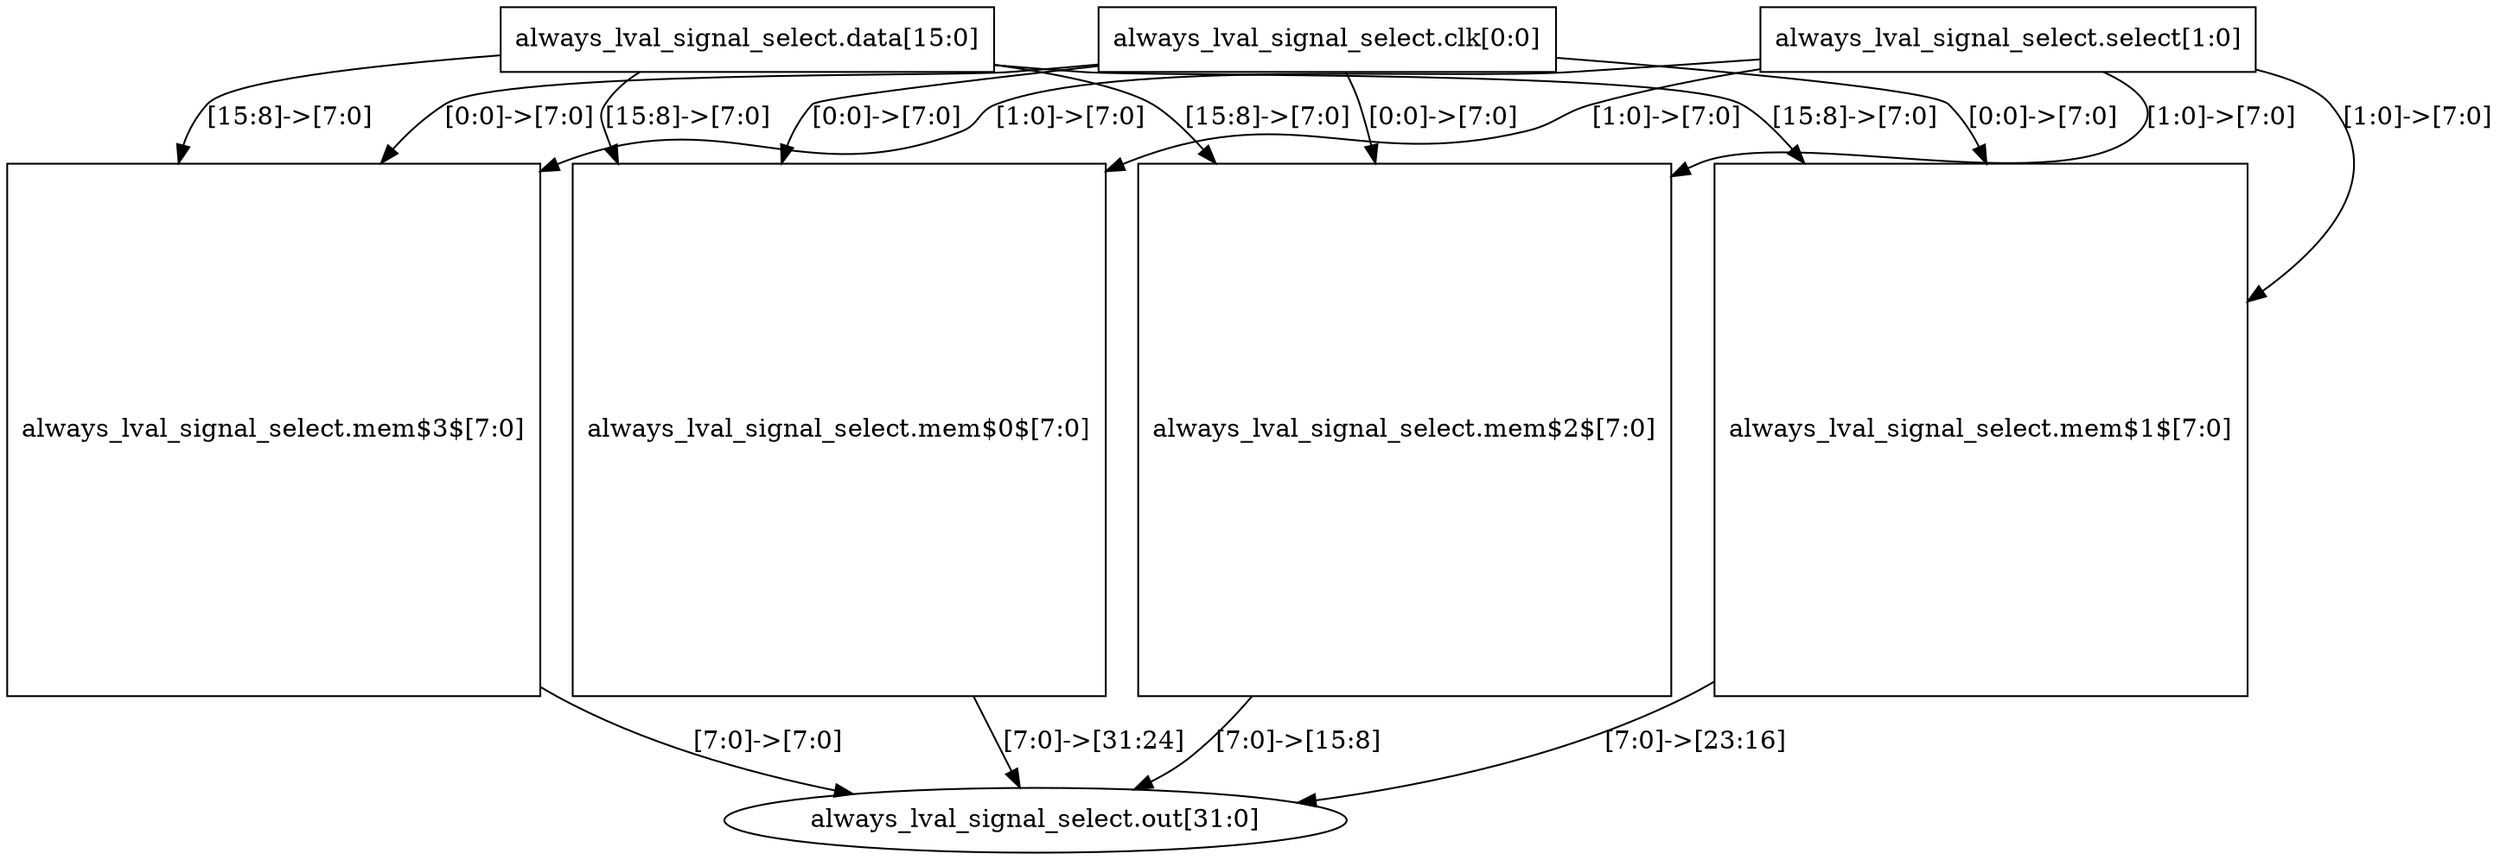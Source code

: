 digraph G {
	"always_lval_signal_select.mem$3$" -> "always_lval_signal_select.out"[label="[7:0]->[7:0]"];
	"always_lval_signal_select.mem$2$" -> "always_lval_signal_select.out"[label="[7:0]->[15:8]"];
	"always_lval_signal_select.mem$1$" -> "always_lval_signal_select.out"[label="[7:0]->[23:16]"];
	"always_lval_signal_select.mem$0$" -> "always_lval_signal_select.out"[label="[7:0]->[31:24]"];
	"always_lval_signal_select.data" -> "always_lval_signal_select.mem$3$"[label="[15:8]->[7:0]"];
	"always_lval_signal_select.select" -> "always_lval_signal_select.mem$3$"[label="[1:0]->[7:0]"];
	"always_lval_signal_select.clk" -> "always_lval_signal_select.mem$3$"[label="[0:0]->[7:0]"];
	"always_lval_signal_select.data" -> "always_lval_signal_select.mem$2$"[label="[15:8]->[7:0]"];
	"always_lval_signal_select.select" -> "always_lval_signal_select.mem$2$"[label="[1:0]->[7:0]"];
	"always_lval_signal_select.clk" -> "always_lval_signal_select.mem$2$"[label="[0:0]->[7:0]"];
	"always_lval_signal_select.data" -> "always_lval_signal_select.mem$1$"[label="[15:8]->[7:0]"];
	"always_lval_signal_select.select" -> "always_lval_signal_select.mem$1$"[label="[1:0]->[7:0]"];
	"always_lval_signal_select.clk" -> "always_lval_signal_select.mem$1$"[label="[0:0]->[7:0]"];
	"always_lval_signal_select.data" -> "always_lval_signal_select.mem$0$"[label="[15:8]->[7:0]"];
	"always_lval_signal_select.select" -> "always_lval_signal_select.mem$0$"[label="[1:0]->[7:0]"];
	"always_lval_signal_select.clk" -> "always_lval_signal_select.mem$0$"[label="[0:0]->[7:0]"];
	"always_lval_signal_select.clk" [shape=rectangle, label="always_lval_signal_select.clk[0:0]"];
	"always_lval_signal_select.data" [shape=rectangle, label="always_lval_signal_select.data[15:0]"];
	"always_lval_signal_select.mem$0$" [shape=square, label="always_lval_signal_select.mem$0$[7:0]"];
	"always_lval_signal_select.mem$1$" [shape=square, label="always_lval_signal_select.mem$1$[7:0]"];
	"always_lval_signal_select.mem$2$" [shape=square, label="always_lval_signal_select.mem$2$[7:0]"];
	"always_lval_signal_select.mem$3$" [shape=square, label="always_lval_signal_select.mem$3$[7:0]"];
	"always_lval_signal_select.out" [shape=ellipse, label="always_lval_signal_select.out[31:0]"];
	"always_lval_signal_select.select" [shape=rectangle, label="always_lval_signal_select.select[1:0]"];
}
